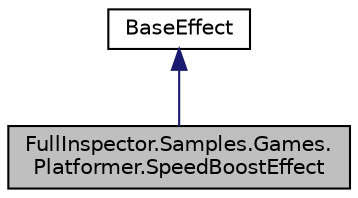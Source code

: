 digraph "FullInspector.Samples.Games.Platformer.SpeedBoostEffect"
{
  edge [fontname="Helvetica",fontsize="10",labelfontname="Helvetica",labelfontsize="10"];
  node [fontname="Helvetica",fontsize="10",shape=record];
  Node1 [label="FullInspector.Samples.Games.\lPlatformer.SpeedBoostEffect",height=0.2,width=0.4,color="black", fillcolor="grey75", style="filled" fontcolor="black"];
  Node2 -> Node1 [dir="back",color="midnightblue",fontsize="10",style="solid",fontname="Helvetica"];
  Node2 [label="BaseEffect",height=0.2,width=0.4,color="black", fillcolor="white", style="filled",URL="$class_full_inspector_1_1_samples_1_1_games_1_1_platformer_1_1_base_effect.html"];
}
